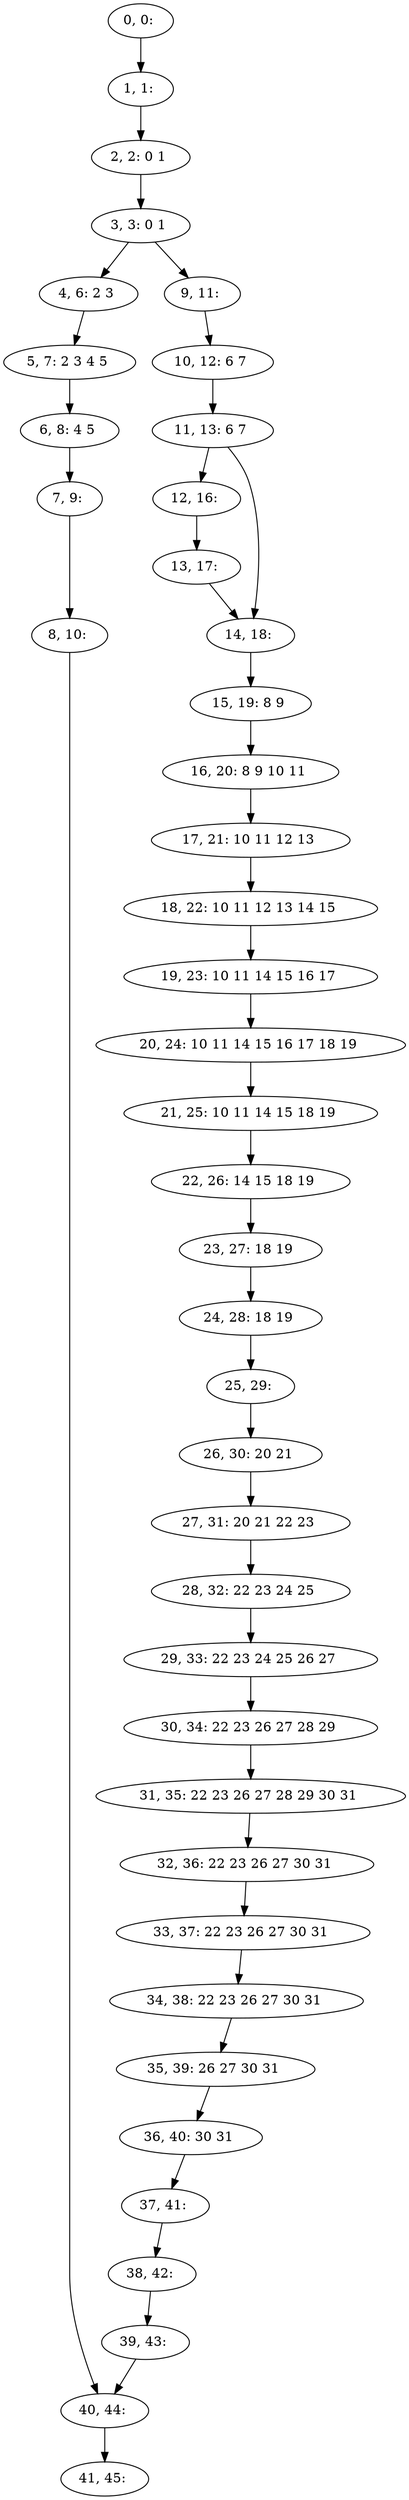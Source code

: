 digraph G {
0[label="0, 0: "];
1[label="1, 1: "];
2[label="2, 2: 0 1 "];
3[label="3, 3: 0 1 "];
4[label="4, 6: 2 3 "];
5[label="5, 7: 2 3 4 5 "];
6[label="6, 8: 4 5 "];
7[label="7, 9: "];
8[label="8, 10: "];
9[label="9, 11: "];
10[label="10, 12: 6 7 "];
11[label="11, 13: 6 7 "];
12[label="12, 16: "];
13[label="13, 17: "];
14[label="14, 18: "];
15[label="15, 19: 8 9 "];
16[label="16, 20: 8 9 10 11 "];
17[label="17, 21: 10 11 12 13 "];
18[label="18, 22: 10 11 12 13 14 15 "];
19[label="19, 23: 10 11 14 15 16 17 "];
20[label="20, 24: 10 11 14 15 16 17 18 19 "];
21[label="21, 25: 10 11 14 15 18 19 "];
22[label="22, 26: 14 15 18 19 "];
23[label="23, 27: 18 19 "];
24[label="24, 28: 18 19 "];
25[label="25, 29: "];
26[label="26, 30: 20 21 "];
27[label="27, 31: 20 21 22 23 "];
28[label="28, 32: 22 23 24 25 "];
29[label="29, 33: 22 23 24 25 26 27 "];
30[label="30, 34: 22 23 26 27 28 29 "];
31[label="31, 35: 22 23 26 27 28 29 30 31 "];
32[label="32, 36: 22 23 26 27 30 31 "];
33[label="33, 37: 22 23 26 27 30 31 "];
34[label="34, 38: 22 23 26 27 30 31 "];
35[label="35, 39: 26 27 30 31 "];
36[label="36, 40: 30 31 "];
37[label="37, 41: "];
38[label="38, 42: "];
39[label="39, 43: "];
40[label="40, 44: "];
41[label="41, 45: "];
0->1 ;
1->2 ;
2->3 ;
3->4 ;
3->9 ;
4->5 ;
5->6 ;
6->7 ;
7->8 ;
8->40 ;
9->10 ;
10->11 ;
11->12 ;
11->14 ;
12->13 ;
13->14 ;
14->15 ;
15->16 ;
16->17 ;
17->18 ;
18->19 ;
19->20 ;
20->21 ;
21->22 ;
22->23 ;
23->24 ;
24->25 ;
25->26 ;
26->27 ;
27->28 ;
28->29 ;
29->30 ;
30->31 ;
31->32 ;
32->33 ;
33->34 ;
34->35 ;
35->36 ;
36->37 ;
37->38 ;
38->39 ;
39->40 ;
40->41 ;
}
